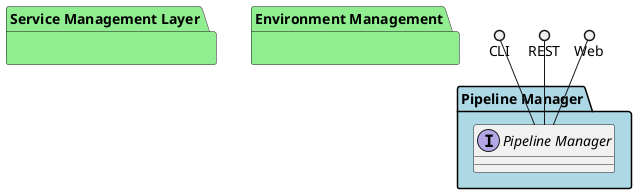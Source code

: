 @startuml


package "Pipeline Manager" #lightblue {

}

package "Service Management Layer" #lightgreen {

}

package "Environment Management" #lightgreen {

}


package "Pipeline Manager" #lightblue {

    interface "Pipeline Manager" as i {
    
    }
}

CLI ()-- i
REST ()-- i
Web ()-- i

package "Pipeline Manager" #lightblue {


}



@enduml
